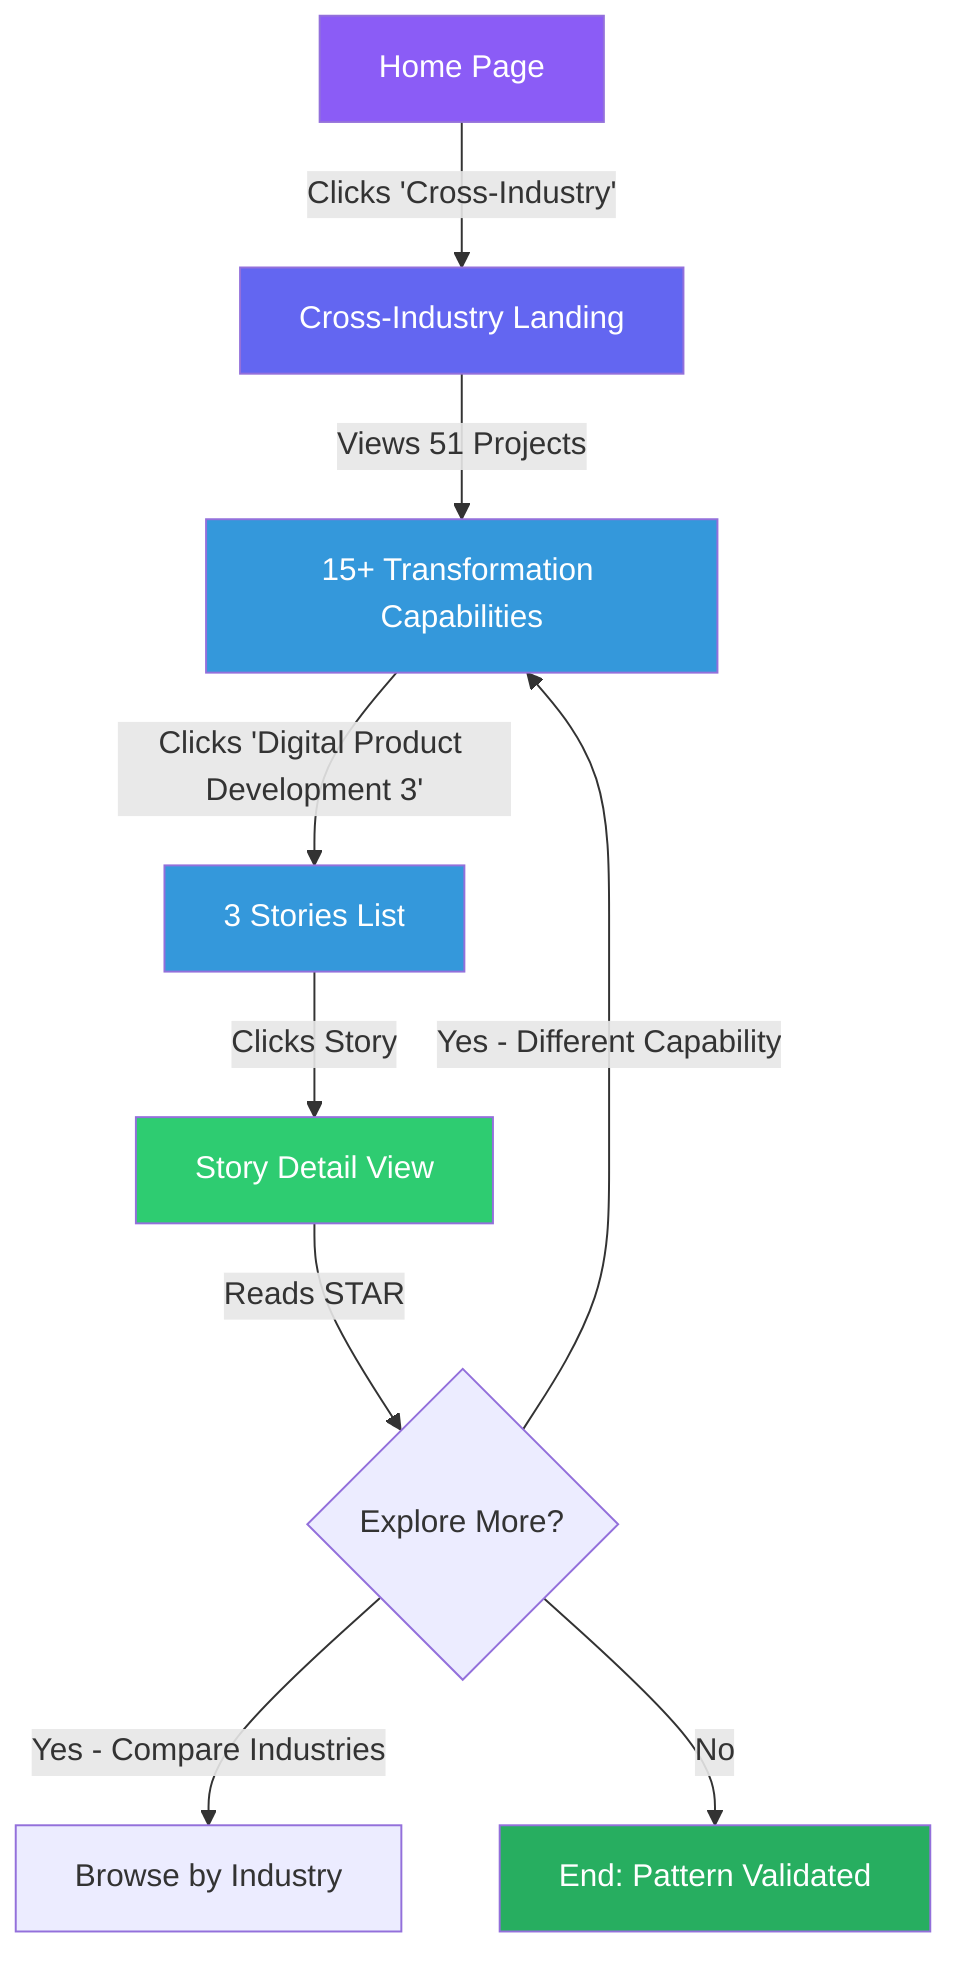 graph TD
    A[Home Page] -->|Clicks 'Cross-Industry'| B[Cross-Industry Landing]
    B -->|Views 51 Projects| C[15+ Transformation Capabilities]
    C -->|Clicks 'Digital Product Development 3'| D[3 Stories List]
    D -->|Clicks Story| E[Story Detail View]
    E -->|Reads STAR| F{Explore More?}
    F -->|Yes - Different Capability| C
    F -->|Yes - Compare Industries| G[Browse by Industry]
    F -->|No| H[End: Pattern Validated]

    style A fill:#8B5CF6,color:#fff
    style B fill:#6366F1,color:#fff
    style C fill:#3498DB,color:#fff
    style D fill:#3498DB,color:#fff
    style E fill:#2ECC71,color:#fff
    style H fill:#27AE60,color:#fff